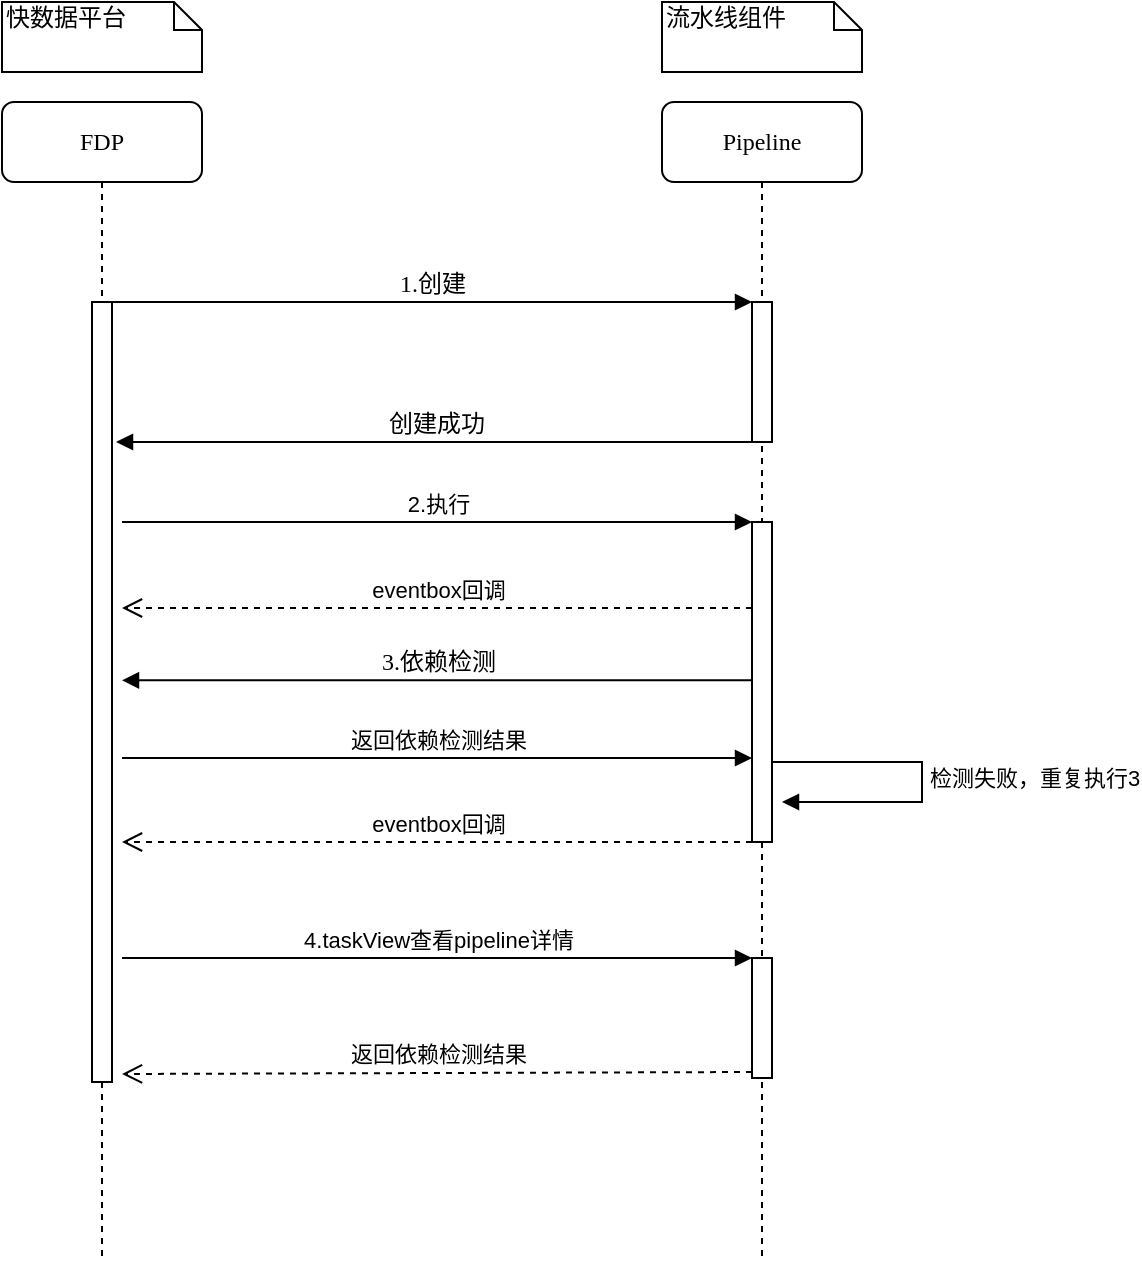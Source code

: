 <mxfile version="14.9.6" type="github">
  <diagram name="Page-1" id="13e1069c-82ec-6db2-03f1-153e76fe0fe0">
    <mxGraphModel dx="890" dy="588" grid="1" gridSize="10" guides="1" tooltips="1" connect="1" arrows="1" fold="1" page="1" pageScale="1" pageWidth="1100" pageHeight="850" background="none" math="0" shadow="0">
      <root>
        <mxCell id="0" />
        <mxCell id="1" parent="0" />
        <mxCell id="7baba1c4bc27f4b0-2" value="Pipeline" style="shape=umlLifeline;perimeter=lifelinePerimeter;whiteSpace=wrap;html=1;container=1;collapsible=0;recursiveResize=0;outlineConnect=0;rounded=1;shadow=0;comic=0;labelBackgroundColor=none;strokeWidth=1;fontFamily=Verdana;fontSize=12;align=center;" parent="1" vertex="1">
          <mxGeometry x="430" y="80" width="100" height="580" as="geometry" />
        </mxCell>
        <mxCell id="7baba1c4bc27f4b0-10" value="" style="html=1;points=[];perimeter=orthogonalPerimeter;rounded=0;shadow=0;comic=0;labelBackgroundColor=none;strokeWidth=1;fontFamily=Verdana;fontSize=12;align=center;" parent="7baba1c4bc27f4b0-2" vertex="1">
          <mxGeometry x="45" y="100" width="10" height="70" as="geometry" />
        </mxCell>
        <mxCell id="7baba1c4bc27f4b0-11" value="1.创建" style="html=1;verticalAlign=bottom;endArrow=block;entryX=0;entryY=0;labelBackgroundColor=none;fontFamily=Verdana;fontSize=12;edgeStyle=elbowEdgeStyle;elbow=vertical;" parent="1" source="7baba1c4bc27f4b0-9" target="7baba1c4bc27f4b0-10" edge="1">
          <mxGeometry relative="1" as="geometry">
            <mxPoint x="220" y="190" as="sourcePoint" />
          </mxGeometry>
        </mxCell>
        <mxCell id="7baba1c4bc27f4b0-40" value="快数据平台" style="shape=note;whiteSpace=wrap;html=1;size=14;verticalAlign=top;align=left;spacingTop=-6;rounded=0;shadow=0;comic=0;labelBackgroundColor=none;strokeWidth=1;fontFamily=Verdana;fontSize=12" parent="1" vertex="1">
          <mxGeometry x="100" y="30" width="100" height="35" as="geometry" />
        </mxCell>
        <mxCell id="7baba1c4bc27f4b0-41" value="流水线组件" style="shape=note;whiteSpace=wrap;html=1;size=14;verticalAlign=top;align=left;spacingTop=-6;rounded=0;shadow=0;comic=0;labelBackgroundColor=none;strokeWidth=1;fontFamily=Verdana;fontSize=12" parent="1" vertex="1">
          <mxGeometry x="430" y="30" width="100" height="35" as="geometry" />
        </mxCell>
        <mxCell id="7baba1c4bc27f4b0-8" value="FDP" style="shape=umlLifeline;perimeter=lifelinePerimeter;whiteSpace=wrap;html=1;container=1;collapsible=0;recursiveResize=0;outlineConnect=0;rounded=1;shadow=0;comic=0;labelBackgroundColor=none;strokeWidth=1;fontFamily=Verdana;fontSize=12;align=center;" parent="1" vertex="1">
          <mxGeometry x="100" y="80" width="100" height="580" as="geometry" />
        </mxCell>
        <mxCell id="7baba1c4bc27f4b0-9" value="" style="html=1;points=[];perimeter=orthogonalPerimeter;rounded=0;shadow=0;comic=0;labelBackgroundColor=none;strokeWidth=1;fontFamily=Verdana;fontSize=12;align=center;" parent="7baba1c4bc27f4b0-8" vertex="1">
          <mxGeometry x="45" y="100" width="10" height="390" as="geometry" />
        </mxCell>
        <mxCell id="rhxwoxuRmd88uouzCbcx-6" value="创建成功" style="html=1;verticalAlign=bottom;endArrow=block;labelBackgroundColor=none;fontFamily=Verdana;fontSize=12;edgeStyle=elbowEdgeStyle;elbow=vertical;" edge="1" parent="1">
          <mxGeometry relative="1" as="geometry">
            <mxPoint x="476.5" y="250" as="sourcePoint" />
            <mxPoint x="157" y="250" as="targetPoint" />
            <Array as="points">
              <mxPoint x="227" y="250" />
            </Array>
          </mxGeometry>
        </mxCell>
        <mxCell id="rhxwoxuRmd88uouzCbcx-10" value="" style="html=1;points=[];perimeter=orthogonalPerimeter;gradientColor=none;" vertex="1" parent="1">
          <mxGeometry x="475" y="290" width="10" height="160" as="geometry" />
        </mxCell>
        <mxCell id="rhxwoxuRmd88uouzCbcx-11" value="2.执行" style="html=1;verticalAlign=bottom;endArrow=block;entryX=0;entryY=0;" edge="1" target="rhxwoxuRmd88uouzCbcx-10" parent="1">
          <mxGeometry relative="1" as="geometry">
            <mxPoint x="160" y="290" as="sourcePoint" />
          </mxGeometry>
        </mxCell>
        <mxCell id="rhxwoxuRmd88uouzCbcx-12" value="eventbox回调" style="html=1;verticalAlign=bottom;endArrow=open;dashed=1;endSize=8;exitX=0;exitY=0.95;" edge="1" parent="1">
          <mxGeometry relative="1" as="geometry">
            <mxPoint x="160" y="333" as="targetPoint" />
            <mxPoint x="475" y="333.0" as="sourcePoint" />
          </mxGeometry>
        </mxCell>
        <mxCell id="rhxwoxuRmd88uouzCbcx-13" value="3.依赖检测" style="html=1;verticalAlign=bottom;endArrow=block;labelBackgroundColor=none;fontFamily=Verdana;fontSize=12;edgeStyle=elbowEdgeStyle;elbow=horizontal;" edge="1" parent="1">
          <mxGeometry relative="1" as="geometry">
            <mxPoint x="160" y="369.17" as="targetPoint" />
            <mxPoint x="475" y="369.17" as="sourcePoint" />
          </mxGeometry>
        </mxCell>
        <mxCell id="rhxwoxuRmd88uouzCbcx-14" value="返回依赖检测结果" style="html=1;verticalAlign=bottom;endArrow=block;entryX=0;entryY=0;" edge="1" parent="1">
          <mxGeometry relative="1" as="geometry">
            <mxPoint x="160" y="408" as="sourcePoint" />
            <mxPoint x="475" y="408.0" as="targetPoint" />
          </mxGeometry>
        </mxCell>
        <mxCell id="rhxwoxuRmd88uouzCbcx-15" value="eventbox回调" style="html=1;verticalAlign=bottom;endArrow=open;dashed=1;endSize=8;exitX=0;exitY=0.95;" edge="1" parent="1">
          <mxGeometry relative="1" as="geometry">
            <mxPoint x="160" y="450" as="targetPoint" />
            <mxPoint x="475" y="450.0" as="sourcePoint" />
          </mxGeometry>
        </mxCell>
        <mxCell id="rhxwoxuRmd88uouzCbcx-18" value="" style="html=1;points=[];perimeter=orthogonalPerimeter;gradientColor=none;" vertex="1" parent="1">
          <mxGeometry x="475" y="508" width="10" height="60" as="geometry" />
        </mxCell>
        <mxCell id="rhxwoxuRmd88uouzCbcx-19" value="4.taskView查看pipeline详情" style="html=1;verticalAlign=bottom;endArrow=block;entryX=0;entryY=0;" edge="1" parent="1">
          <mxGeometry relative="1" as="geometry">
            <mxPoint x="160" y="508" as="sourcePoint" />
            <mxPoint x="475" y="508" as="targetPoint" />
          </mxGeometry>
        </mxCell>
        <mxCell id="rhxwoxuRmd88uouzCbcx-20" value="返回依赖检测结果" style="html=1;verticalAlign=bottom;endArrow=open;dashed=1;endSize=8;exitX=0;exitY=0.95;" edge="1" source="rhxwoxuRmd88uouzCbcx-18" parent="1">
          <mxGeometry relative="1" as="geometry">
            <mxPoint x="160" y="566" as="targetPoint" />
          </mxGeometry>
        </mxCell>
        <mxCell id="rhxwoxuRmd88uouzCbcx-22" value="检测失败，重复执行3" style="edgeStyle=orthogonalEdgeStyle;html=1;align=left;spacingLeft=2;endArrow=block;rounded=0;entryX=1;entryY=0;" edge="1" parent="1">
          <mxGeometry relative="1" as="geometry">
            <mxPoint x="485" y="410" as="sourcePoint" />
            <Array as="points">
              <mxPoint x="560" y="410" />
              <mxPoint x="560" y="430" />
            </Array>
            <mxPoint x="490" y="430" as="targetPoint" />
          </mxGeometry>
        </mxCell>
      </root>
    </mxGraphModel>
  </diagram>
</mxfile>
